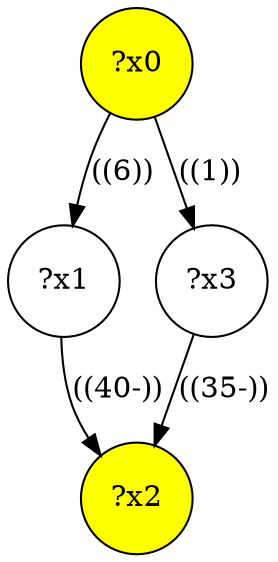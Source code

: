 digraph g {
	x0 [fillcolor="yellow", style="filled," shape=circle, label="?x0"];
	x2 [fillcolor="yellow", style="filled," shape=circle, label="?x2"];
	x1 [shape=circle, label="?x1"];
	x0 -> x1 [label="((6))"];
	x1 -> x2 [label="((40-))"];
	x3 [shape=circle, label="?x3"];
	x0 -> x3 [label="((1))"];
	x3 -> x2 [label="((35-))"];
}
